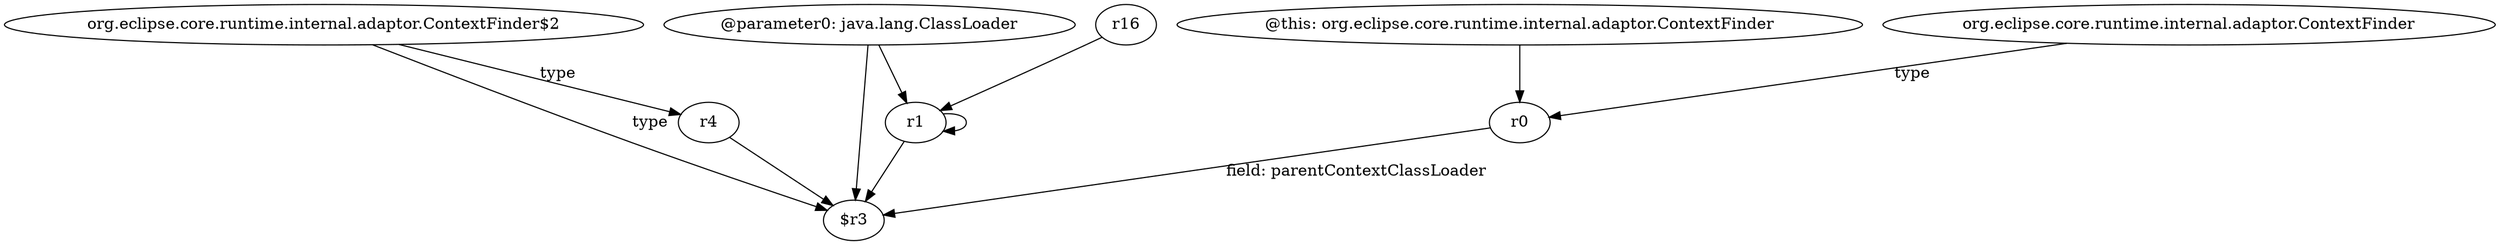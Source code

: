 digraph g {
0[label="@parameter0: java.lang.ClassLoader"]
1[label="r1"]
0->1[label=""]
2[label="r4"]
3[label="$r3"]
2->3[label=""]
0->3[label=""]
1->3[label=""]
1->1[label=""]
4[label="org.eclipse.core.runtime.internal.adaptor.ContextFinder"]
5[label="r0"]
4->5[label="type"]
6[label="@this: org.eclipse.core.runtime.internal.adaptor.ContextFinder"]
6->5[label=""]
5->3[label="field: parentContextClassLoader"]
7[label="r16"]
7->1[label=""]
8[label="org.eclipse.core.runtime.internal.adaptor.ContextFinder$2"]
8->2[label="type"]
8->3[label="type"]
}